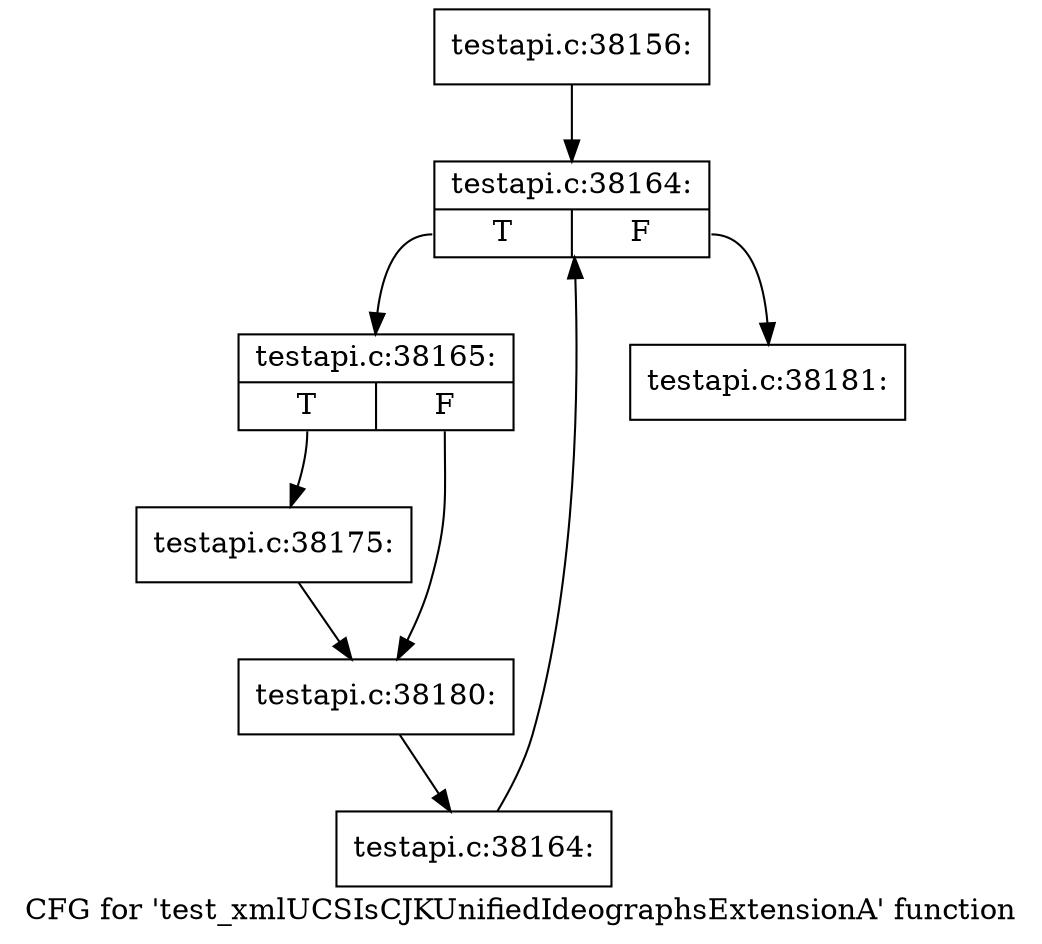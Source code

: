 digraph "CFG for 'test_xmlUCSIsCJKUnifiedIdeographsExtensionA' function" {
	label="CFG for 'test_xmlUCSIsCJKUnifiedIdeographsExtensionA' function";

	Node0x55dbbb0 [shape=record,label="{testapi.c:38156:}"];
	Node0x55dbbb0 -> Node0x55e6e60;
	Node0x55e6e60 [shape=record,label="{testapi.c:38164:|{<s0>T|<s1>F}}"];
	Node0x55e6e60:s0 -> Node0x55e7140;
	Node0x55e6e60:s1 -> Node0x55e6cc0;
	Node0x55e7140 [shape=record,label="{testapi.c:38165:|{<s0>T|<s1>F}}"];
	Node0x55e7140:s0 -> Node0x55e7fa0;
	Node0x55e7140:s1 -> Node0x55e8770;
	Node0x55e7fa0 [shape=record,label="{testapi.c:38175:}"];
	Node0x55e7fa0 -> Node0x55e8770;
	Node0x55e8770 [shape=record,label="{testapi.c:38180:}"];
	Node0x55e8770 -> Node0x55e70b0;
	Node0x55e70b0 [shape=record,label="{testapi.c:38164:}"];
	Node0x55e70b0 -> Node0x55e6e60;
	Node0x55e6cc0 [shape=record,label="{testapi.c:38181:}"];
}
